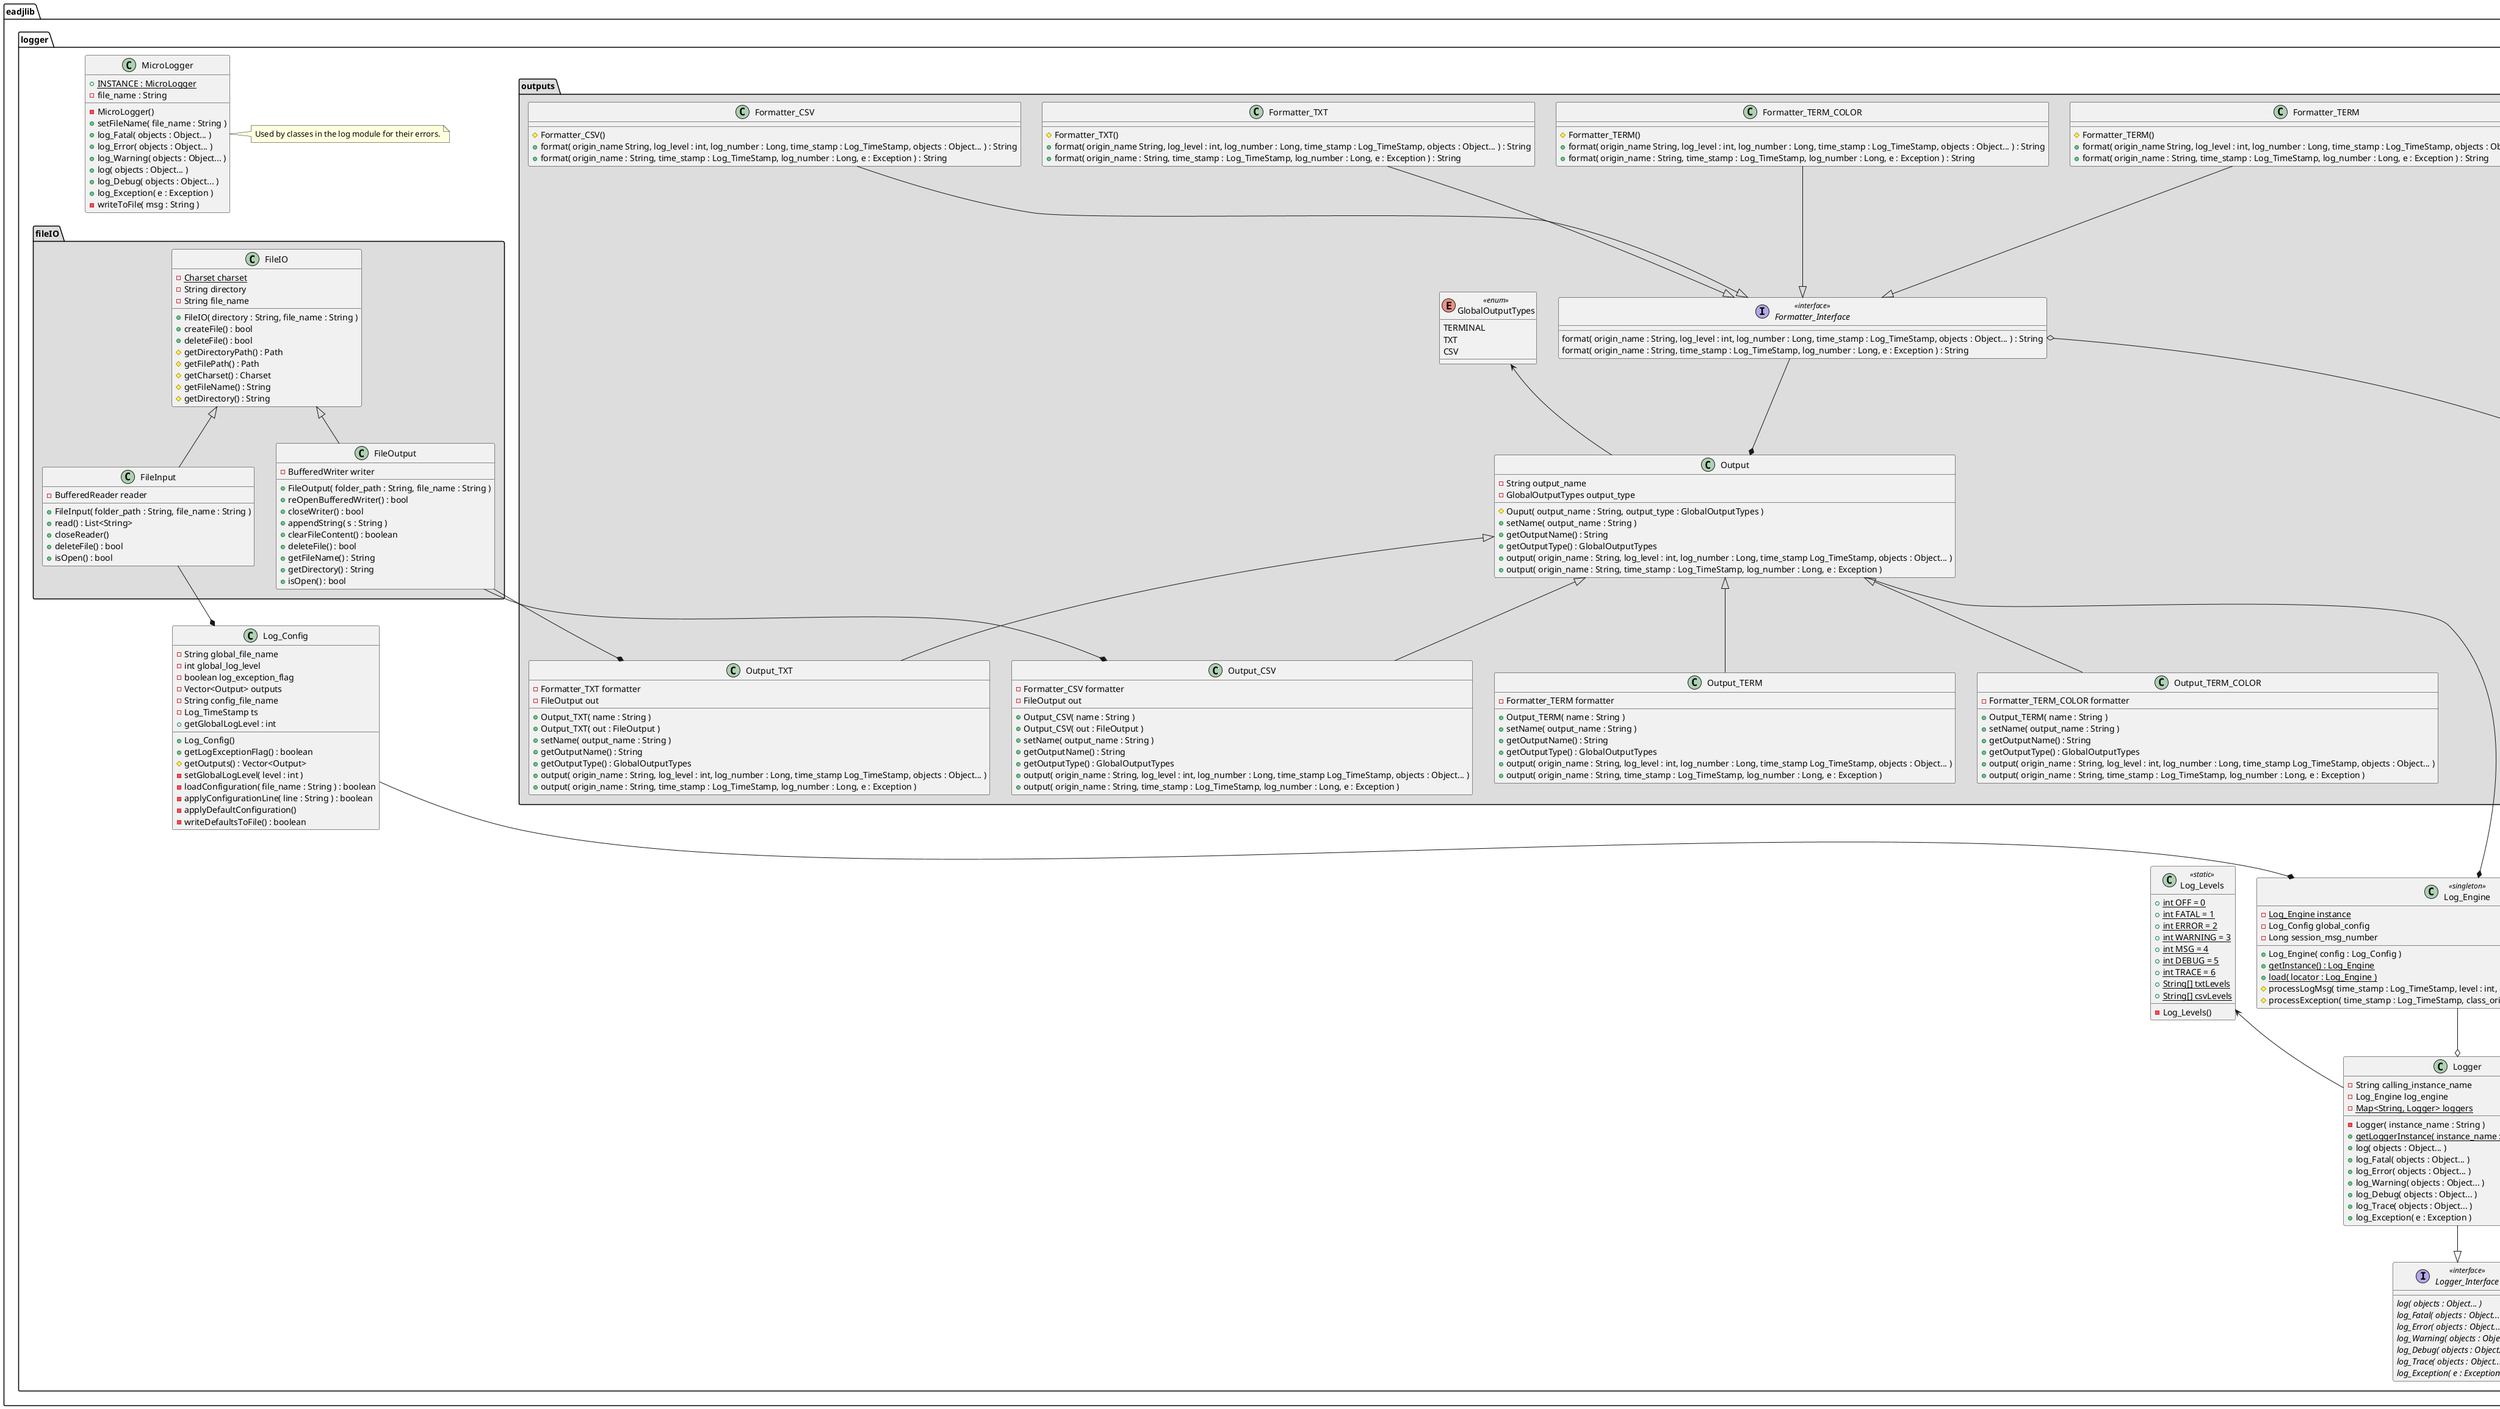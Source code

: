@startuml

package "eadjlib.logger" #FFFFFF {
	Logger --|> Logger_Interface
	Log_Levels <-- Logger
	Log_TimeStamp --o Logger
	Log_Engine --o Logger
	Log_Config --* Log_Engine
	
	interface Logger_Interface <<interface>> {
		{abstract} log( objects : Object... )
		{abstract} log_Fatal( objects : Object... )
		{abstract} log_Error( objects : Object... )
		{abstract} log_Warning( objects : Object... )
		{abstract} log_Debug( objects : Object... )
		{abstract} log_Trace( objects : Object... )
		{abstract} log_Exception( e : Exception )
	}

	class Logger {
		-String calling_instance_name
		-Log_Engine log_engine
		-{static} Map<String, Logger> loggers
		-Logger( instance_name : String )
		+{static} getLoggerInstance( instance_name : String ) : Logger
		+log( objects : Object... )
		+log_Fatal( objects : Object... )
		+log_Error( objects : Object... )
		+log_Warning( objects : Object... )
		+log_Debug( objects : Object... )
		+log_Trace( objects : Object... )
		+log_Exception( e : Exception )
	}

	class Log_Engine <<singleton>> {
		-{static} Log_Engine instance
		-Log_Config global_config
		-Long session_msg_number
		+Log_Engine( config : Log_Config )
		+{static} getInstance() : Log_Engine
		+{static} load( locator : Log_Engine )
		#processLogMsg( time_stamp : Log_TimeStamp, level : int, class_origin : String, objects : Object... )
		#processException( time_stamp : Log_TimeStamp, class_origin : String, e : Exception )
	}

	class Log_Config {
		-String global_file_name
		-int global_log_level
		-boolean log_exception_flag
		-Vector<Output> outputs
		-String config_file_name
		-Log_TimeStamp ts
		+Log_Config()
		+getGlobalLogLevel : int
		+getLogExceptionFlag() : boolean
		#getOutputs() : Vector<Output>
		-setGlobalLogLevel( level : int )
		-loadConfiguration( file_name : String ) : boolean
		-applyConfigurationLine( line : String ) : boolean
		-applyDefaultConfiguration()
		-writeDefaultsToFile() : boolean
	}

	class Log_Levels <<static>> {
		-Log_Levels()
		+{static} int OFF = 0
		+{static} int FATAL = 1
		+{static} int ERROR = 2
		+{static} int WARNING = 3
		+{static} int MSG = 4
		+{static} int DEBUG = 5
		+{static} int TRACE = 6
		+{static} String[] txtLevels
		+{static} String[] csvLevels
	}

	class Log_TimeStamp {
		-LocalDateTime now
		+Log_TimeStamp()
		+Log_TimeStamp( now : LocalDateTime )
		+getDate() : String
		+getTime() : String
		+getCustomStamp( formatter : String ) : String
		+toString() : String
	}

	package "eadjlib.logger.outputs" #DDDDDD {
		interface Formatter_Interface <<interface>> {
			format( origin_name : String, log_level : int, log_number : Long, time_stamp : Log_TimeStamp, objects : Object... ) : String
			format( origin_name : String, time_stamp : Log_TimeStamp, log_number : Long, e : Exception ) : String
		}

		class Formatter_TERM {
			#Formatter_TERM()
			+format( origin_name String, log_level : int, log_number : Long, time_stamp : Log_TimeStamp, objects : Object... ) : String
			+format( origin_name : String, time_stamp : Log_TimeStamp, log_number : Long, e : Exception ) : String
		}

		class Formatter_TERM_COLOR {
			#Formatter_TERM()
			+format( origin_name String, log_level : int, log_number : Long, time_stamp : Log_TimeStamp, objects : Object... ) : String
			+format( origin_name : String, time_stamp : Log_TimeStamp, log_number : Long, e : Exception ) : String
		}

		class Formatter_TXT {
			#Formatter_TXT()
			+format( origin_name String, log_level : int, log_number : Long, time_stamp : Log_TimeStamp, objects : Object... ) : String
			+format( origin_name : String, time_stamp : Log_TimeStamp, log_number : Long, e : Exception ) : String
		}

		class Formatter_CSV {
			#Formatter_CSV()
			+format( origin_name String, log_level : int, log_number : Long, time_stamp : Log_TimeStamp, objects : Object... ) : String
			+format( origin_name : String, time_stamp : Log_TimeStamp, log_number : Long, e : Exception ) : String
		}

		class Output {
			-String output_name
			-GlobalOutputTypes output_type
			#Ouput( output_name : String, output_type : GlobalOutputTypes )
			+setName( output_name : String )
			+getOutputName() : String
			+getOutputType() : GlobalOutputTypes
			+output( origin_name : String, log_level : int, log_number : Long, time_stamp Log_TimeStamp, objects : Object... )
			+output( origin_name : String, time_stamp : Log_TimeStamp, log_number : Long, e : Exception )
		}

		class Output_TERM {
			-Formatter_TERM formatter
			+Output_TERM( name : String )
			+setName( output_name : String )
			+getOutputName() : String
			+getOutputType() : GlobalOutputTypes
			+output( origin_name : String, log_level : int, log_number : Long, time_stamp Log_TimeStamp, objects : Object... )
			+output( origin_name : String, time_stamp : Log_TimeStamp, log_number : Long, e : Exception )
		}

		class Output_TERM_COLOR {
			-Formatter_TERM_COLOR formatter
			+Output_TERM( name : String )
			+setName( output_name : String )
			+getOutputName() : String
			+getOutputType() : GlobalOutputTypes
			+output( origin_name : String, log_level : int, log_number : Long, time_stamp Log_TimeStamp, objects : Object... )
			+output( origin_name : String, time_stamp : Log_TimeStamp, log_number : Long, e : Exception )
		}

		class Output_TXT {
			-Formatter_TXT formatter
			-FileOutput out
			+Output_TXT( name : String )
			+Output_TXT( out : FileOutput )
			+setName( output_name : String )
			+getOutputName() : String
			+getOutputType() : GlobalOutputTypes
			+output( origin_name : String, log_level : int, log_number : Long, time_stamp Log_TimeStamp, objects : Object... )
			+output( origin_name : String, time_stamp : Log_TimeStamp, log_number : Long, e : Exception )
		}

		class Output_CSV {
			-Formatter_CSV formatter
			-FileOutput out
			+Output_CSV( name : String )
			+Output_CSV( out : FileOutput )
			+setName( output_name : String )
			+getOutputName() : String
			+getOutputType() : GlobalOutputTypes
			+output( origin_name : String, log_level : int, log_number : Long, time_stamp Log_TimeStamp, objects : Object... )
			+output( origin_name : String, time_stamp : Log_TimeStamp, log_number : Long, e : Exception )
		}
		
		enum GlobalOutputTypes <<enum>> {
			TERMINAL
			TXT
			CSV
		}

		Formatter_TERM --|> Formatter_Interface
		Formatter_TERM_COLOR --|> Formatter_Interface
		Formatter_TXT --|> Formatter_Interface
		Formatter_CSV --|> Formatter_Interface

		Formatter_Interface o-- Log_TimeStamp
		GlobalOutputTypes <-- Output
		Output --* Log_Engine

		Output <|-- Output_TERM
		Output <|-- Output_TERM_COLOR
		Output <|-- Output_TXT
		Output <|-- Output_CSV

		Output *-up- Formatter_Interface
	}
	
	package "eadjlib.logger.fileIO" #DDDDDD {
		class FileIO {
			-{static} Charset charset
			-String directory
			-String file_name
			+FileIO( directory : String, file_name : String )
			+createFile() : bool
			+deleteFile() : bool
			#getDirectoryPath() : Path
			#getFilePath() : Path
			#getCharset() : Charset
			#getFileName() : String
			#getDirectory() : String
		}
		
		class FileInput {
			-BufferedReader reader
			+FileInput( folder_path : String, file_name : String )
			+read() : List<String>
			+closeReader()
			+deleteFile() : bool
			+isOpen() : bool
		}
		
		class FileOutput {
			-BufferedWriter writer
			+FileOutput( folder_path : String, file_name : String )
			+reOpenBufferedWriter() : bool
			+closeWriter() : bool
			+appendString( s : String )
			+clearFileContent() : boolean
			+deleteFile() : bool
			+getFileName() : String
			+getDirectory() : String
			+isOpen() : bool
		}
		
		FileIO <|-- FileOutput
		FileIO <|-- FileInput
	}
	
	FileOutput --* Output_TXT
	FileOutput --* Output_CSV
	FileInput --* Log_Config
	
	class MicroLogger { 
		-MicroLogger()
		+setFileName( file_name : String )
		+log_Fatal( objects : Object... )
		+log_Error( objects : Object... )
		+log_Warning( objects : Object... )
		+log( objects : Object... )
		+log_Debug( objects : Object... )
		+log_Exception( e : Exception )
		-writeToFile( msg : String )
		+{static} INSTANCE : MicroLogger
		-file_name : String
	}
	note right: Used by classes in the log module for their errors.
}

@enduml